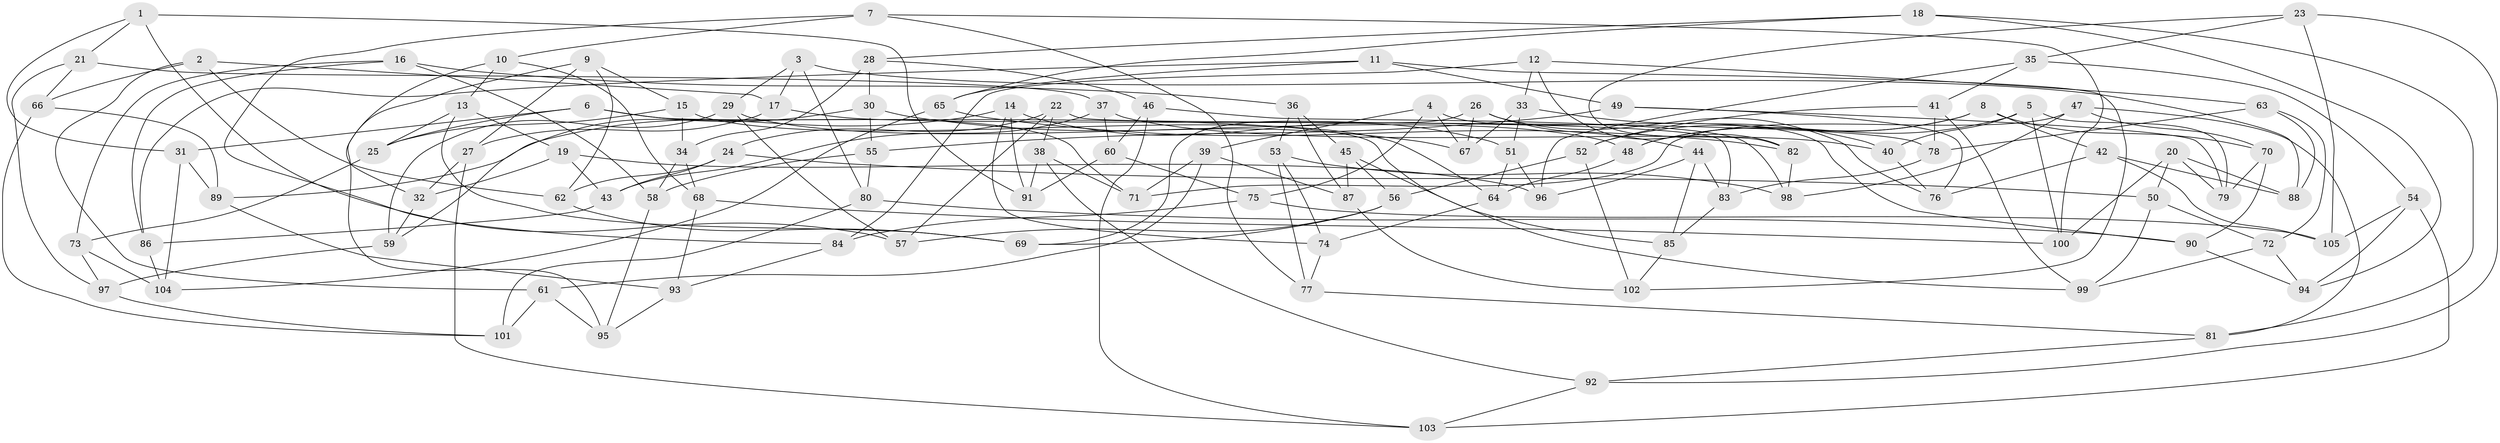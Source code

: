 // coarse degree distribution, {6: 0.6290322580645161, 5: 0.06451612903225806, 4: 0.3064516129032258}
// Generated by graph-tools (version 1.1) at 2025/42/03/06/25 10:42:21]
// undirected, 105 vertices, 210 edges
graph export_dot {
graph [start="1"]
  node [color=gray90,style=filled];
  1;
  2;
  3;
  4;
  5;
  6;
  7;
  8;
  9;
  10;
  11;
  12;
  13;
  14;
  15;
  16;
  17;
  18;
  19;
  20;
  21;
  22;
  23;
  24;
  25;
  26;
  27;
  28;
  29;
  30;
  31;
  32;
  33;
  34;
  35;
  36;
  37;
  38;
  39;
  40;
  41;
  42;
  43;
  44;
  45;
  46;
  47;
  48;
  49;
  50;
  51;
  52;
  53;
  54;
  55;
  56;
  57;
  58;
  59;
  60;
  61;
  62;
  63;
  64;
  65;
  66;
  67;
  68;
  69;
  70;
  71;
  72;
  73;
  74;
  75;
  76;
  77;
  78;
  79;
  80;
  81;
  82;
  83;
  84;
  85;
  86;
  87;
  88;
  89;
  90;
  91;
  92;
  93;
  94;
  95;
  96;
  97;
  98;
  99;
  100;
  101;
  102;
  103;
  104;
  105;
  1 -- 91;
  1 -- 57;
  1 -- 31;
  1 -- 21;
  2 -- 17;
  2 -- 62;
  2 -- 66;
  2 -- 61;
  3 -- 80;
  3 -- 88;
  3 -- 29;
  3 -- 17;
  4 -- 75;
  4 -- 90;
  4 -- 39;
  4 -- 67;
  5 -- 100;
  5 -- 48;
  5 -- 40;
  5 -- 79;
  6 -- 99;
  6 -- 31;
  6 -- 71;
  6 -- 25;
  7 -- 100;
  7 -- 10;
  7 -- 84;
  7 -- 77;
  8 -- 70;
  8 -- 52;
  8 -- 48;
  8 -- 42;
  9 -- 95;
  9 -- 62;
  9 -- 27;
  9 -- 15;
  10 -- 68;
  10 -- 32;
  10 -- 13;
  11 -- 65;
  11 -- 49;
  11 -- 86;
  11 -- 102;
  12 -- 33;
  12 -- 84;
  12 -- 63;
  12 -- 82;
  13 -- 19;
  13 -- 69;
  13 -- 25;
  14 -- 74;
  14 -- 89;
  14 -- 51;
  14 -- 91;
  15 -- 64;
  15 -- 25;
  15 -- 34;
  16 -- 73;
  16 -- 86;
  16 -- 58;
  16 -- 36;
  17 -- 78;
  17 -- 27;
  18 -- 81;
  18 -- 65;
  18 -- 94;
  18 -- 28;
  19 -- 43;
  19 -- 96;
  19 -- 32;
  20 -- 100;
  20 -- 79;
  20 -- 88;
  20 -- 50;
  21 -- 37;
  21 -- 66;
  21 -- 97;
  22 -- 57;
  22 -- 24;
  22 -- 38;
  22 -- 83;
  23 -- 92;
  23 -- 82;
  23 -- 35;
  23 -- 105;
  24 -- 50;
  24 -- 62;
  24 -- 43;
  25 -- 73;
  26 -- 67;
  26 -- 76;
  26 -- 69;
  26 -- 44;
  27 -- 32;
  27 -- 103;
  28 -- 30;
  28 -- 34;
  28 -- 46;
  29 -- 59;
  29 -- 48;
  29 -- 57;
  30 -- 59;
  30 -- 67;
  30 -- 55;
  31 -- 89;
  31 -- 104;
  32 -- 59;
  33 -- 67;
  33 -- 40;
  33 -- 51;
  34 -- 68;
  34 -- 58;
  35 -- 96;
  35 -- 54;
  35 -- 41;
  36 -- 87;
  36 -- 45;
  36 -- 53;
  37 -- 60;
  37 -- 43;
  37 -- 40;
  38 -- 92;
  38 -- 71;
  38 -- 91;
  39 -- 87;
  39 -- 61;
  39 -- 71;
  40 -- 76;
  41 -- 78;
  41 -- 99;
  41 -- 52;
  42 -- 76;
  42 -- 105;
  42 -- 88;
  43 -- 86;
  44 -- 96;
  44 -- 83;
  44 -- 85;
  45 -- 87;
  45 -- 85;
  45 -- 56;
  46 -- 60;
  46 -- 98;
  46 -- 103;
  47 -- 70;
  47 -- 98;
  47 -- 71;
  47 -- 81;
  48 -- 64;
  49 -- 55;
  49 -- 79;
  49 -- 76;
  50 -- 72;
  50 -- 99;
  51 -- 64;
  51 -- 96;
  52 -- 56;
  52 -- 102;
  53 -- 74;
  53 -- 98;
  53 -- 77;
  54 -- 105;
  54 -- 94;
  54 -- 103;
  55 -- 58;
  55 -- 80;
  56 -- 69;
  56 -- 57;
  58 -- 95;
  59 -- 97;
  60 -- 75;
  60 -- 91;
  61 -- 95;
  61 -- 101;
  62 -- 69;
  63 -- 72;
  63 -- 88;
  63 -- 78;
  64 -- 74;
  65 -- 82;
  65 -- 104;
  66 -- 89;
  66 -- 101;
  68 -- 93;
  68 -- 100;
  70 -- 90;
  70 -- 79;
  72 -- 99;
  72 -- 94;
  73 -- 104;
  73 -- 97;
  74 -- 77;
  75 -- 84;
  75 -- 105;
  77 -- 81;
  78 -- 83;
  80 -- 90;
  80 -- 101;
  81 -- 92;
  82 -- 98;
  83 -- 85;
  84 -- 93;
  85 -- 102;
  86 -- 104;
  87 -- 102;
  89 -- 93;
  90 -- 94;
  92 -- 103;
  93 -- 95;
  97 -- 101;
}
